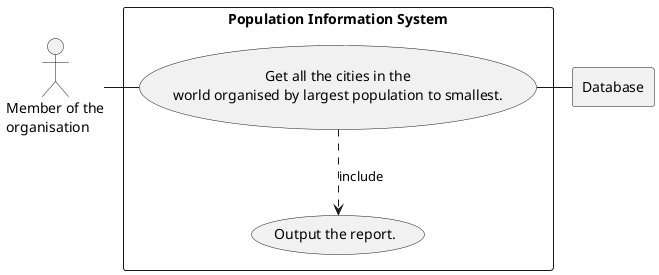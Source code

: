 @startuml

actor Member as "Member of the
organisation"

rectangle Database

rectangle "Population Information System" {
    usecase UC22 as "Get all the cities in the
    world organised by largest population to smallest."

    usecase UCa as "Output the report."

    Member - UC22
    UC22 ..> UCa : include
    UC22 - Database
}

@enduml